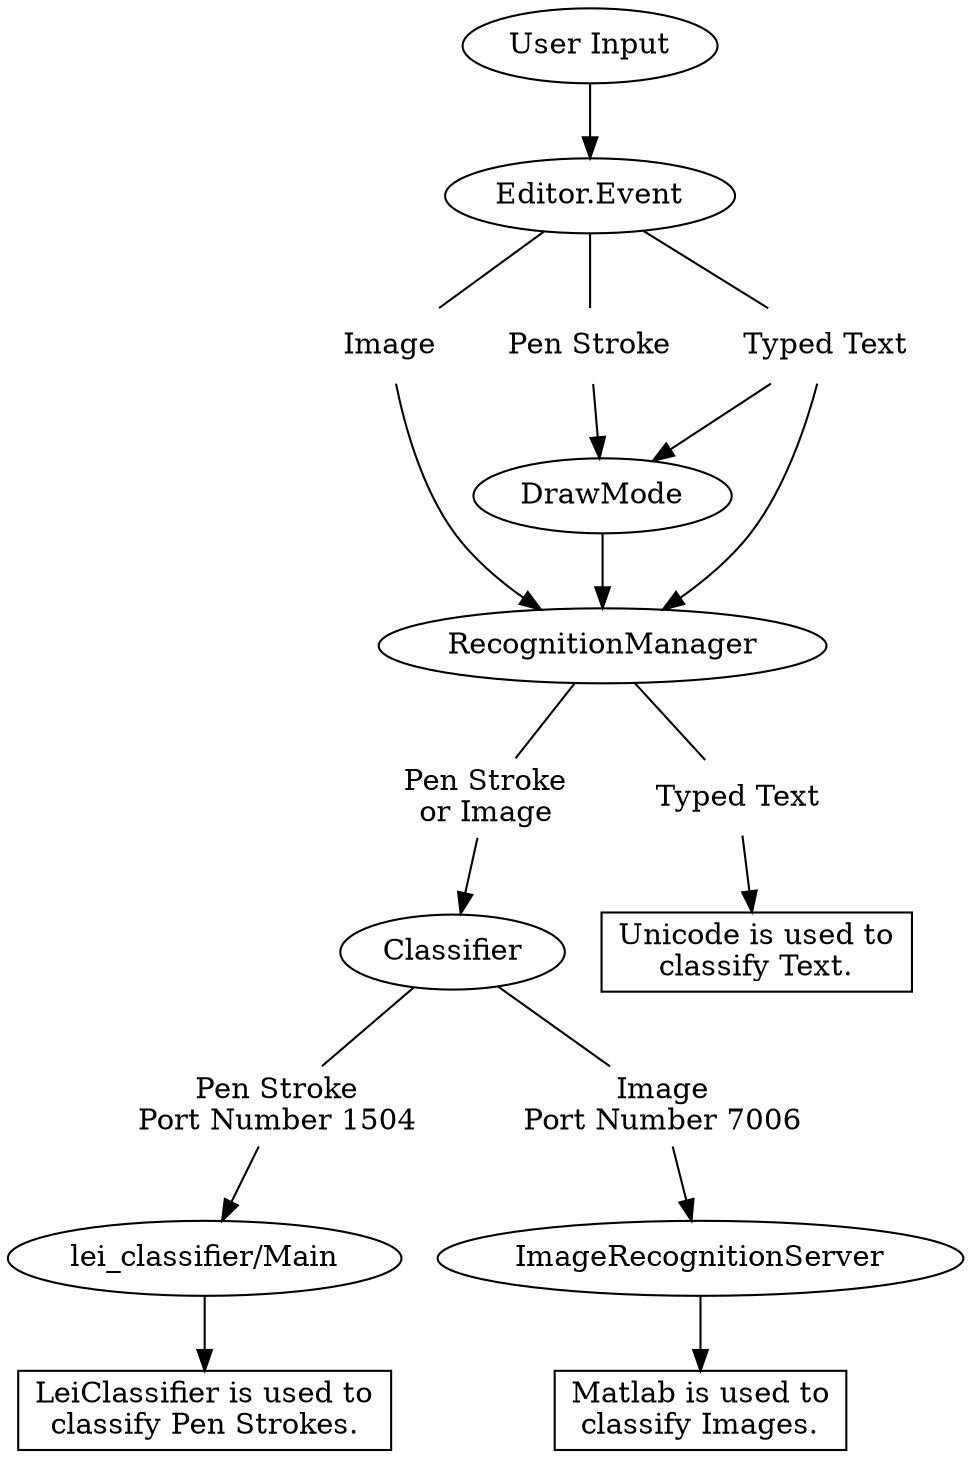 digraph min_process {
    UI [label="User Input"];
    EE [label="Editor.Event"];
    PS1 [label="Pen Stroke",shape="plaintext"];
    IM1 [label="Image",shape="plaintext"];
    TT1 [label="Typed Text",shape="plaintext"];
    DM [label="DrawMode"];
    RM [label="RecognitionManager"];
    CL [label="Classifier"];
    PPS [label="Pen Stroke\nPort Number 1504",shape="plaintext"];
    PIM [label="Image\nPort Number 7006",shape="plaintext"];
    LC [label="lei_classifier/Main"];
    IRS [label="ImageRecognitionServer"];
    PSoIM [label="Pen Stroke\nor Image",shape="plaintext"];
    ETT [label="Unicode is used to\nclassify Text.",shape="box"];
    EIM [label="Matlab is used to\nclassify Images.",shape="box"];
    EPS [label="LeiClassifier is used to\nclassify Pen Strokes.",shape="box"];    
    TT2 [label="Typed Text",shape="plaintext"];

    {rank=same; PS1 IM1 TT1}
    
    UI -> EE;
    EE -> PS1 [arrowhead="none"];
    EE -> IM1 [arrowhead="none"];
    EE -> TT1 [arrowhead="none"];

    PS1 -> DM;
    TT1 -> DM;
    
    TT1 -> RM;
    IM1 -> RM;
    DM -> RM;
    RM -> TT2 [arrowhead="none"];
    RM -> PSoIM [arrowhead="none"];
    PSoIM->CL;
    
    TT2 -> ETT;

    CL -> PPS [arrowhead="none"];
    PPS -> LC;
    LC -> EPS;

    CL -> PIM [arrowhead="none"];
    PIM -> IRS;
    IRS -> EIM;
}
